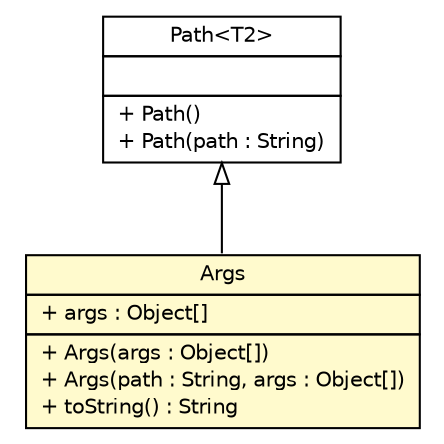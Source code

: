 #!/usr/local/bin/dot
#
# Class diagram 
# Generated by UMLGraph version R5_6 (http://www.umlgraph.org/)
#

digraph G {
	edge [fontname="Helvetica",fontsize=10,labelfontname="Helvetica",labelfontsize=10];
	node [fontname="Helvetica",fontsize=10,shape=plaintext];
	nodesep=0.25;
	ranksep=0.5;
	// sorcer.co.tuple.Args
	c61714 [label=<<table title="sorcer.co.tuple.Args" border="0" cellborder="1" cellspacing="0" cellpadding="2" port="p" bgcolor="lemonChiffon" href="./Args.html">
		<tr><td><table border="0" cellspacing="0" cellpadding="1">
<tr><td align="center" balign="center"> Args </td></tr>
		</table></td></tr>
		<tr><td><table border="0" cellspacing="0" cellpadding="1">
<tr><td align="left" balign="left"> + args : Object[] </td></tr>
		</table></td></tr>
		<tr><td><table border="0" cellspacing="0" cellpadding="1">
<tr><td align="left" balign="left"> + Args(args : Object[]) </td></tr>
<tr><td align="left" balign="left"> + Args(path : String, args : Object[]) </td></tr>
<tr><td align="left" balign="left"> + toString() : String </td></tr>
		</table></td></tr>
		</table>>, URL="./Args.html", fontname="Helvetica", fontcolor="black", fontsize=10.0];
	// sorcer.co.tuple.Path<T2>
	c61718 [label=<<table title="sorcer.co.tuple.Path" border="0" cellborder="1" cellspacing="0" cellpadding="2" port="p" href="./Path.html">
		<tr><td><table border="0" cellspacing="0" cellpadding="1">
<tr><td align="center" balign="center"> Path&lt;T2&gt; </td></tr>
		</table></td></tr>
		<tr><td><table border="0" cellspacing="0" cellpadding="1">
<tr><td align="left" balign="left">  </td></tr>
		</table></td></tr>
		<tr><td><table border="0" cellspacing="0" cellpadding="1">
<tr><td align="left" balign="left"> + Path() </td></tr>
<tr><td align="left" balign="left"> + Path(path : String) </td></tr>
		</table></td></tr>
		</table>>, URL="./Path.html", fontname="Helvetica", fontcolor="black", fontsize=10.0];
	//sorcer.co.tuple.Args extends sorcer.co.tuple.Path
	c61718:p -> c61714:p [dir=back,arrowtail=empty];
}

